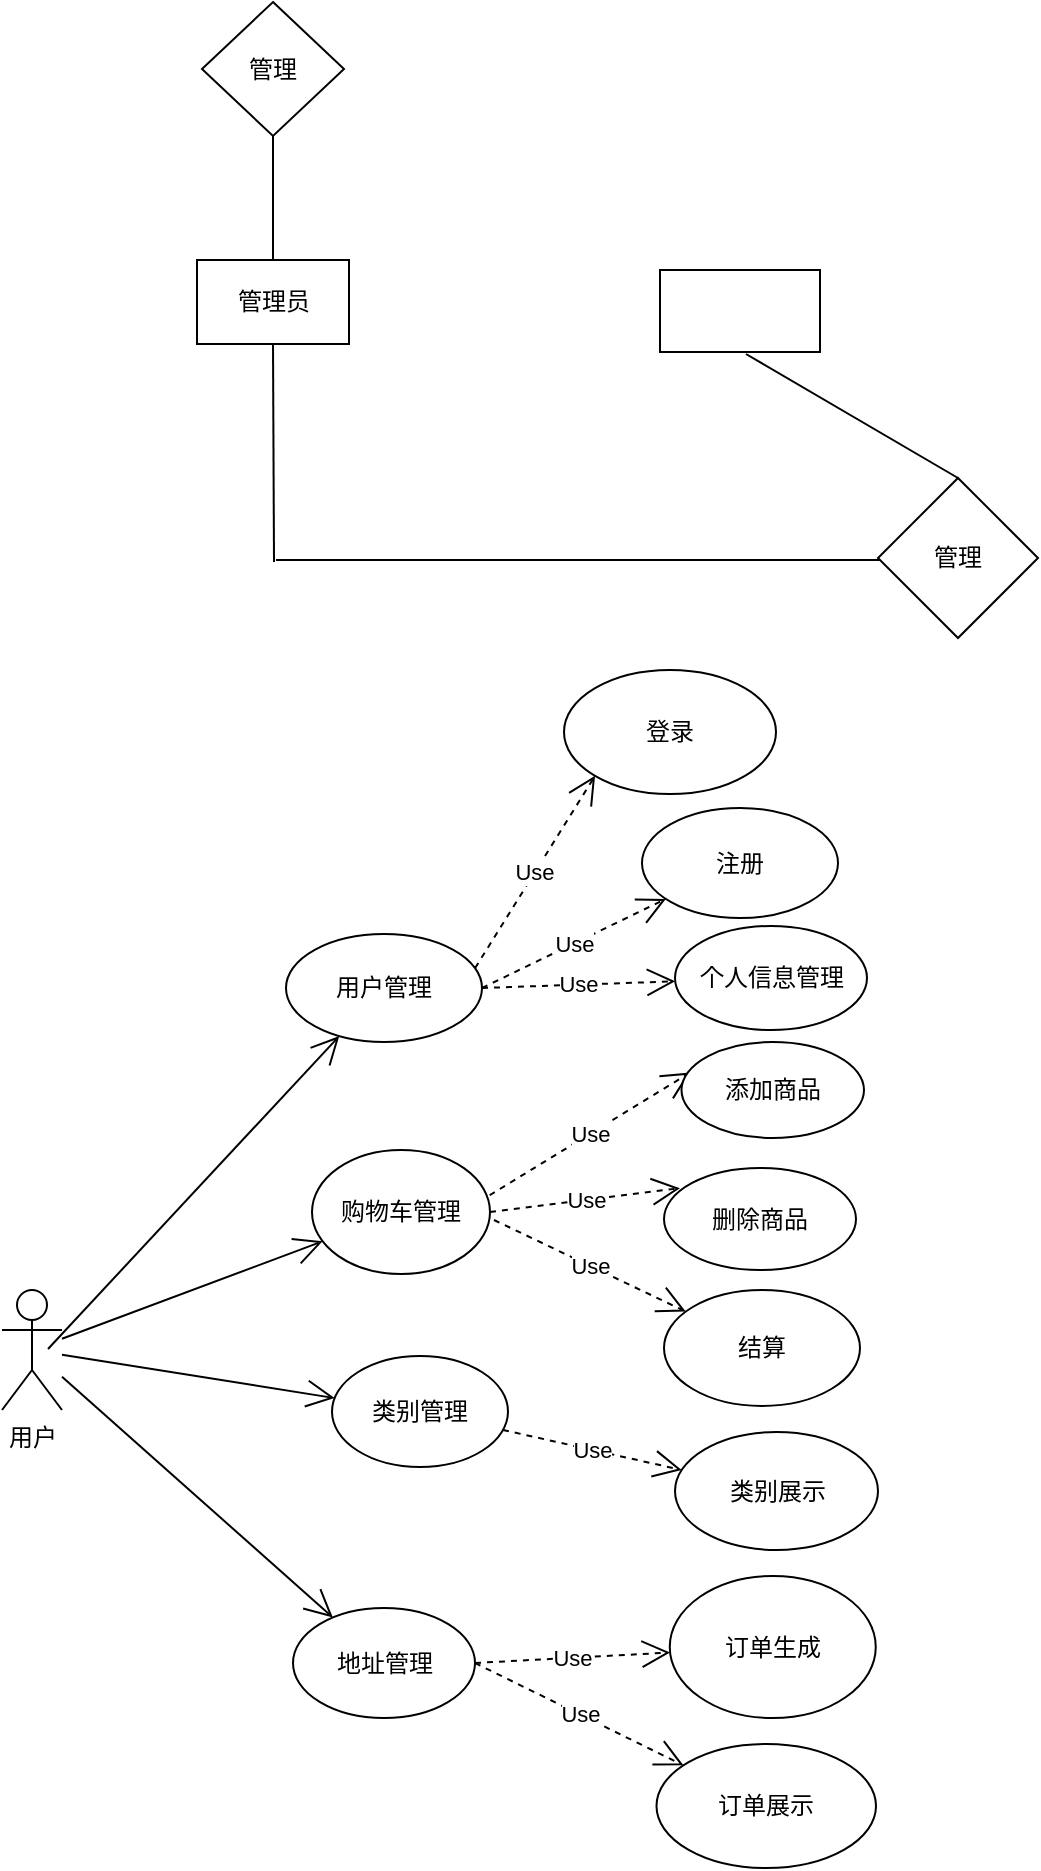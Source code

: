 <mxfile version="21.1.8" type="github">
  <diagram name="第 1 页" id="1bvjNOe7LyJNec-dtIS4">
    <mxGraphModel dx="1419" dy="830" grid="0" gridSize="10" guides="1" tooltips="1" connect="1" arrows="1" fold="1" page="0" pageScale="1" pageWidth="827" pageHeight="1169" math="0" shadow="0">
      <root>
        <mxCell id="0" />
        <mxCell id="1" parent="0" />
        <mxCell id="MBN59HDwEROqRYg8pXOh-1" value="管理" style="rhombus;whiteSpace=wrap;html=1;" parent="1" vertex="1">
          <mxGeometry x="132" y="102" width="71" height="67" as="geometry" />
        </mxCell>
        <mxCell id="MBN59HDwEROqRYg8pXOh-2" value="" style="endArrow=none;html=1;rounded=0;entryX=0.5;entryY=1;entryDx=0;entryDy=0;exitX=0.5;exitY=0;exitDx=0;exitDy=0;" parent="1" source="MBN59HDwEROqRYg8pXOh-3" target="MBN59HDwEROqRYg8pXOh-1" edge="1">
          <mxGeometry width="50" height="50" relative="1" as="geometry">
            <mxPoint x="168" y="214" as="sourcePoint" />
            <mxPoint x="437" y="277" as="targetPoint" />
          </mxGeometry>
        </mxCell>
        <mxCell id="MBN59HDwEROqRYg8pXOh-3" value="管理员" style="rounded=0;whiteSpace=wrap;html=1;" parent="1" vertex="1">
          <mxGeometry x="129.5" y="231" width="76" height="42" as="geometry" />
        </mxCell>
        <mxCell id="MBN59HDwEROqRYg8pXOh-4" value="" style="endArrow=none;html=1;rounded=0;entryX=0.5;entryY=1;entryDx=0;entryDy=0;" parent="1" target="MBN59HDwEROqRYg8pXOh-3" edge="1">
          <mxGeometry width="50" height="50" relative="1" as="geometry">
            <mxPoint x="168" y="382" as="sourcePoint" />
            <mxPoint x="437" y="277" as="targetPoint" />
          </mxGeometry>
        </mxCell>
        <mxCell id="MBN59HDwEROqRYg8pXOh-5" value="" style="endArrow=none;html=1;rounded=0;" parent="1" edge="1">
          <mxGeometry width="50" height="50" relative="1" as="geometry">
            <mxPoint x="169" y="381" as="sourcePoint" />
            <mxPoint x="471" y="381" as="targetPoint" />
          </mxGeometry>
        </mxCell>
        <mxCell id="MBN59HDwEROqRYg8pXOh-7" value="管理" style="rhombus;whiteSpace=wrap;html=1;" parent="1" vertex="1">
          <mxGeometry x="470" y="340" width="80" height="80" as="geometry" />
        </mxCell>
        <mxCell id="MBN59HDwEROqRYg8pXOh-8" value="" style="endArrow=none;html=1;rounded=0;entryX=0.5;entryY=0;entryDx=0;entryDy=0;" parent="1" target="MBN59HDwEROqRYg8pXOh-7" edge="1">
          <mxGeometry width="50" height="50" relative="1" as="geometry">
            <mxPoint x="404" y="278" as="sourcePoint" />
            <mxPoint x="437" y="277" as="targetPoint" />
          </mxGeometry>
        </mxCell>
        <mxCell id="MBN59HDwEROqRYg8pXOh-9" value="" style="rounded=0;whiteSpace=wrap;html=1;" parent="1" vertex="1">
          <mxGeometry x="361" y="236" width="80" height="41" as="geometry" />
        </mxCell>
        <mxCell id="55TXnulcEieAEGRfDUaT-1" value="用户" style="shape=umlActor;verticalLabelPosition=bottom;verticalAlign=top;html=1;outlineConnect=0;" vertex="1" parent="1">
          <mxGeometry x="32" y="746" width="30" height="60" as="geometry" />
        </mxCell>
        <mxCell id="55TXnulcEieAEGRfDUaT-3" value="" style="endArrow=open;endFill=1;endSize=12;html=1;rounded=0;" edge="1" parent="1" target="55TXnulcEieAEGRfDUaT-4">
          <mxGeometry width="160" relative="1" as="geometry">
            <mxPoint x="55" y="775.5" as="sourcePoint" />
            <mxPoint x="141" y="776" as="targetPoint" />
          </mxGeometry>
        </mxCell>
        <mxCell id="55TXnulcEieAEGRfDUaT-4" value="用户管理" style="ellipse;whiteSpace=wrap;html=1;" vertex="1" parent="1">
          <mxGeometry x="174" y="568" width="98" height="54" as="geometry" />
        </mxCell>
        <mxCell id="55TXnulcEieAEGRfDUaT-5" value="" style="endArrow=open;endFill=1;endSize=12;html=1;rounded=0;" edge="1" parent="1" source="55TXnulcEieAEGRfDUaT-1" target="55TXnulcEieAEGRfDUaT-6">
          <mxGeometry width="160" relative="1" as="geometry">
            <mxPoint x="259" y="716" as="sourcePoint" />
            <mxPoint x="187" y="766" as="targetPoint" />
          </mxGeometry>
        </mxCell>
        <mxCell id="55TXnulcEieAEGRfDUaT-6" value="购物车管理" style="ellipse;whiteSpace=wrap;html=1;" vertex="1" parent="1">
          <mxGeometry x="187" y="676" width="89" height="62" as="geometry" />
        </mxCell>
        <mxCell id="55TXnulcEieAEGRfDUaT-7" value="" style="endArrow=open;endFill=1;endSize=12;html=1;rounded=0;" edge="1" parent="1" source="55TXnulcEieAEGRfDUaT-1" target="55TXnulcEieAEGRfDUaT-8">
          <mxGeometry width="160" relative="1" as="geometry">
            <mxPoint x="259" y="716" as="sourcePoint" />
            <mxPoint x="191" y="768" as="targetPoint" />
          </mxGeometry>
        </mxCell>
        <mxCell id="55TXnulcEieAEGRfDUaT-8" value="类别管理" style="ellipse;whiteSpace=wrap;html=1;" vertex="1" parent="1">
          <mxGeometry x="197" y="779" width="88" height="55.5" as="geometry" />
        </mxCell>
        <mxCell id="55TXnulcEieAEGRfDUaT-9" value="" style="endArrow=open;endFill=1;endSize=12;html=1;rounded=0;" edge="1" parent="1" source="55TXnulcEieAEGRfDUaT-1" target="55TXnulcEieAEGRfDUaT-10">
          <mxGeometry width="160" relative="1" as="geometry">
            <mxPoint x="259" y="716" as="sourcePoint" />
            <mxPoint x="187" y="899" as="targetPoint" />
          </mxGeometry>
        </mxCell>
        <mxCell id="55TXnulcEieAEGRfDUaT-10" value="地址管理" style="ellipse;whiteSpace=wrap;html=1;" vertex="1" parent="1">
          <mxGeometry x="177.5" y="905" width="91" height="55" as="geometry" />
        </mxCell>
        <mxCell id="55TXnulcEieAEGRfDUaT-12" value="Use" style="endArrow=open;endSize=12;dashed=1;html=1;rounded=0;exitX=0.965;exitY=0.315;exitDx=0;exitDy=0;exitPerimeter=0;entryX=0;entryY=1;entryDx=0;entryDy=0;" edge="1" parent="1" source="55TXnulcEieAEGRfDUaT-4" target="55TXnulcEieAEGRfDUaT-14">
          <mxGeometry width="160" relative="1" as="geometry">
            <mxPoint x="259" y="716" as="sourcePoint" />
            <mxPoint x="299" y="531" as="targetPoint" />
          </mxGeometry>
        </mxCell>
        <mxCell id="55TXnulcEieAEGRfDUaT-14" value="登录" style="ellipse;whiteSpace=wrap;html=1;" vertex="1" parent="1">
          <mxGeometry x="313" y="436" width="106" height="62" as="geometry" />
        </mxCell>
        <mxCell id="55TXnulcEieAEGRfDUaT-15" value="Use" style="endArrow=open;endSize=12;dashed=1;html=1;rounded=0;exitX=1;exitY=0.5;exitDx=0;exitDy=0;" edge="1" parent="1" source="55TXnulcEieAEGRfDUaT-4" target="55TXnulcEieAEGRfDUaT-16">
          <mxGeometry width="160" relative="1" as="geometry">
            <mxPoint x="259" y="716" as="sourcePoint" />
            <mxPoint x="356" y="575" as="targetPoint" />
          </mxGeometry>
        </mxCell>
        <mxCell id="55TXnulcEieAEGRfDUaT-16" value="注册" style="ellipse;whiteSpace=wrap;html=1;" vertex="1" parent="1">
          <mxGeometry x="352" y="505" width="98" height="55" as="geometry" />
        </mxCell>
        <mxCell id="55TXnulcEieAEGRfDUaT-17" value="Use" style="endArrow=open;endSize=12;dashed=1;html=1;rounded=0;exitX=1;exitY=0.5;exitDx=0;exitDy=0;" edge="1" parent="1" source="55TXnulcEieAEGRfDUaT-4" target="55TXnulcEieAEGRfDUaT-18">
          <mxGeometry width="160" relative="1" as="geometry">
            <mxPoint x="259" y="716" as="sourcePoint" />
            <mxPoint x="355" y="633" as="targetPoint" />
          </mxGeometry>
        </mxCell>
        <mxCell id="55TXnulcEieAEGRfDUaT-18" value="个人信息管理" style="ellipse;whiteSpace=wrap;html=1;" vertex="1" parent="1">
          <mxGeometry x="368.5" y="564" width="96" height="52" as="geometry" />
        </mxCell>
        <mxCell id="55TXnulcEieAEGRfDUaT-19" value="Use" style="endArrow=open;endSize=12;dashed=1;html=1;rounded=0;exitX=0.998;exitY=0.365;exitDx=0;exitDy=0;exitPerimeter=0;entryX=0.048;entryY=0.318;entryDx=0;entryDy=0;entryPerimeter=0;" edge="1" parent="1" source="55TXnulcEieAEGRfDUaT-6" target="55TXnulcEieAEGRfDUaT-20">
          <mxGeometry width="160" relative="1" as="geometry">
            <mxPoint x="259" y="716" as="sourcePoint" />
            <mxPoint x="369" y="681" as="targetPoint" />
          </mxGeometry>
        </mxCell>
        <mxCell id="55TXnulcEieAEGRfDUaT-20" value="添加商品" style="ellipse;whiteSpace=wrap;html=1;" vertex="1" parent="1">
          <mxGeometry x="371.75" y="622" width="91.25" height="48" as="geometry" />
        </mxCell>
        <mxCell id="55TXnulcEieAEGRfDUaT-21" value="Use" style="endArrow=open;endSize=12;dashed=1;html=1;rounded=0;exitX=1;exitY=0.5;exitDx=0;exitDy=0;entryX=0.083;entryY=0.198;entryDx=0;entryDy=0;entryPerimeter=0;" edge="1" parent="1" source="55TXnulcEieAEGRfDUaT-6" target="55TXnulcEieAEGRfDUaT-22">
          <mxGeometry width="160" relative="1" as="geometry">
            <mxPoint x="259" y="716" as="sourcePoint" />
            <mxPoint x="361" y="728" as="targetPoint" />
          </mxGeometry>
        </mxCell>
        <mxCell id="55TXnulcEieAEGRfDUaT-22" value="删除商品" style="ellipse;whiteSpace=wrap;html=1;" vertex="1" parent="1">
          <mxGeometry x="363" y="685" width="96" height="51" as="geometry" />
        </mxCell>
        <mxCell id="55TXnulcEieAEGRfDUaT-23" value="Use" style="endArrow=open;endSize=12;dashed=1;html=1;rounded=0;" edge="1" parent="1" target="55TXnulcEieAEGRfDUaT-24">
          <mxGeometry width="160" relative="1" as="geometry">
            <mxPoint x="278" y="711" as="sourcePoint" />
            <mxPoint x="357" y="749" as="targetPoint" />
          </mxGeometry>
        </mxCell>
        <mxCell id="55TXnulcEieAEGRfDUaT-24" value="结算" style="ellipse;whiteSpace=wrap;html=1;" vertex="1" parent="1">
          <mxGeometry x="363" y="746" width="98" height="58" as="geometry" />
        </mxCell>
        <mxCell id="55TXnulcEieAEGRfDUaT-26" value="Use" style="endArrow=open;endSize=12;dashed=1;html=1;rounded=0;" edge="1" parent="1" source="55TXnulcEieAEGRfDUaT-8" target="55TXnulcEieAEGRfDUaT-28">
          <mxGeometry width="160" relative="1" as="geometry">
            <mxPoint x="259" y="716" as="sourcePoint" />
            <mxPoint x="371" y="827" as="targetPoint" />
          </mxGeometry>
        </mxCell>
        <mxCell id="55TXnulcEieAEGRfDUaT-28" value="类别展示" style="ellipse;whiteSpace=wrap;html=1;" vertex="1" parent="1">
          <mxGeometry x="368.5" y="817" width="101.5" height="59" as="geometry" />
        </mxCell>
        <mxCell id="55TXnulcEieAEGRfDUaT-29" value="Use" style="endArrow=open;endSize=12;dashed=1;html=1;rounded=0;exitX=1;exitY=0.5;exitDx=0;exitDy=0;" edge="1" parent="1" source="55TXnulcEieAEGRfDUaT-10" target="55TXnulcEieAEGRfDUaT-30">
          <mxGeometry width="160" relative="1" as="geometry">
            <mxPoint x="259" y="716" as="sourcePoint" />
            <mxPoint x="356" y="917" as="targetPoint" />
          </mxGeometry>
        </mxCell>
        <mxCell id="55TXnulcEieAEGRfDUaT-30" value="订单生成" style="ellipse;whiteSpace=wrap;html=1;" vertex="1" parent="1">
          <mxGeometry x="365.88" y="889" width="103" height="71" as="geometry" />
        </mxCell>
        <mxCell id="55TXnulcEieAEGRfDUaT-31" value="Use" style="endArrow=open;endSize=12;dashed=1;html=1;rounded=0;exitX=1;exitY=0.5;exitDx=0;exitDy=0;" edge="1" parent="1" source="55TXnulcEieAEGRfDUaT-10" target="55TXnulcEieAEGRfDUaT-32">
          <mxGeometry width="160" relative="1" as="geometry">
            <mxPoint x="259" y="662" as="sourcePoint" />
            <mxPoint x="347" y="986" as="targetPoint" />
          </mxGeometry>
        </mxCell>
        <mxCell id="55TXnulcEieAEGRfDUaT-32" value="订单展示" style="ellipse;whiteSpace=wrap;html=1;" vertex="1" parent="1">
          <mxGeometry x="359.25" y="973" width="109.75" height="62" as="geometry" />
        </mxCell>
      </root>
    </mxGraphModel>
  </diagram>
</mxfile>
